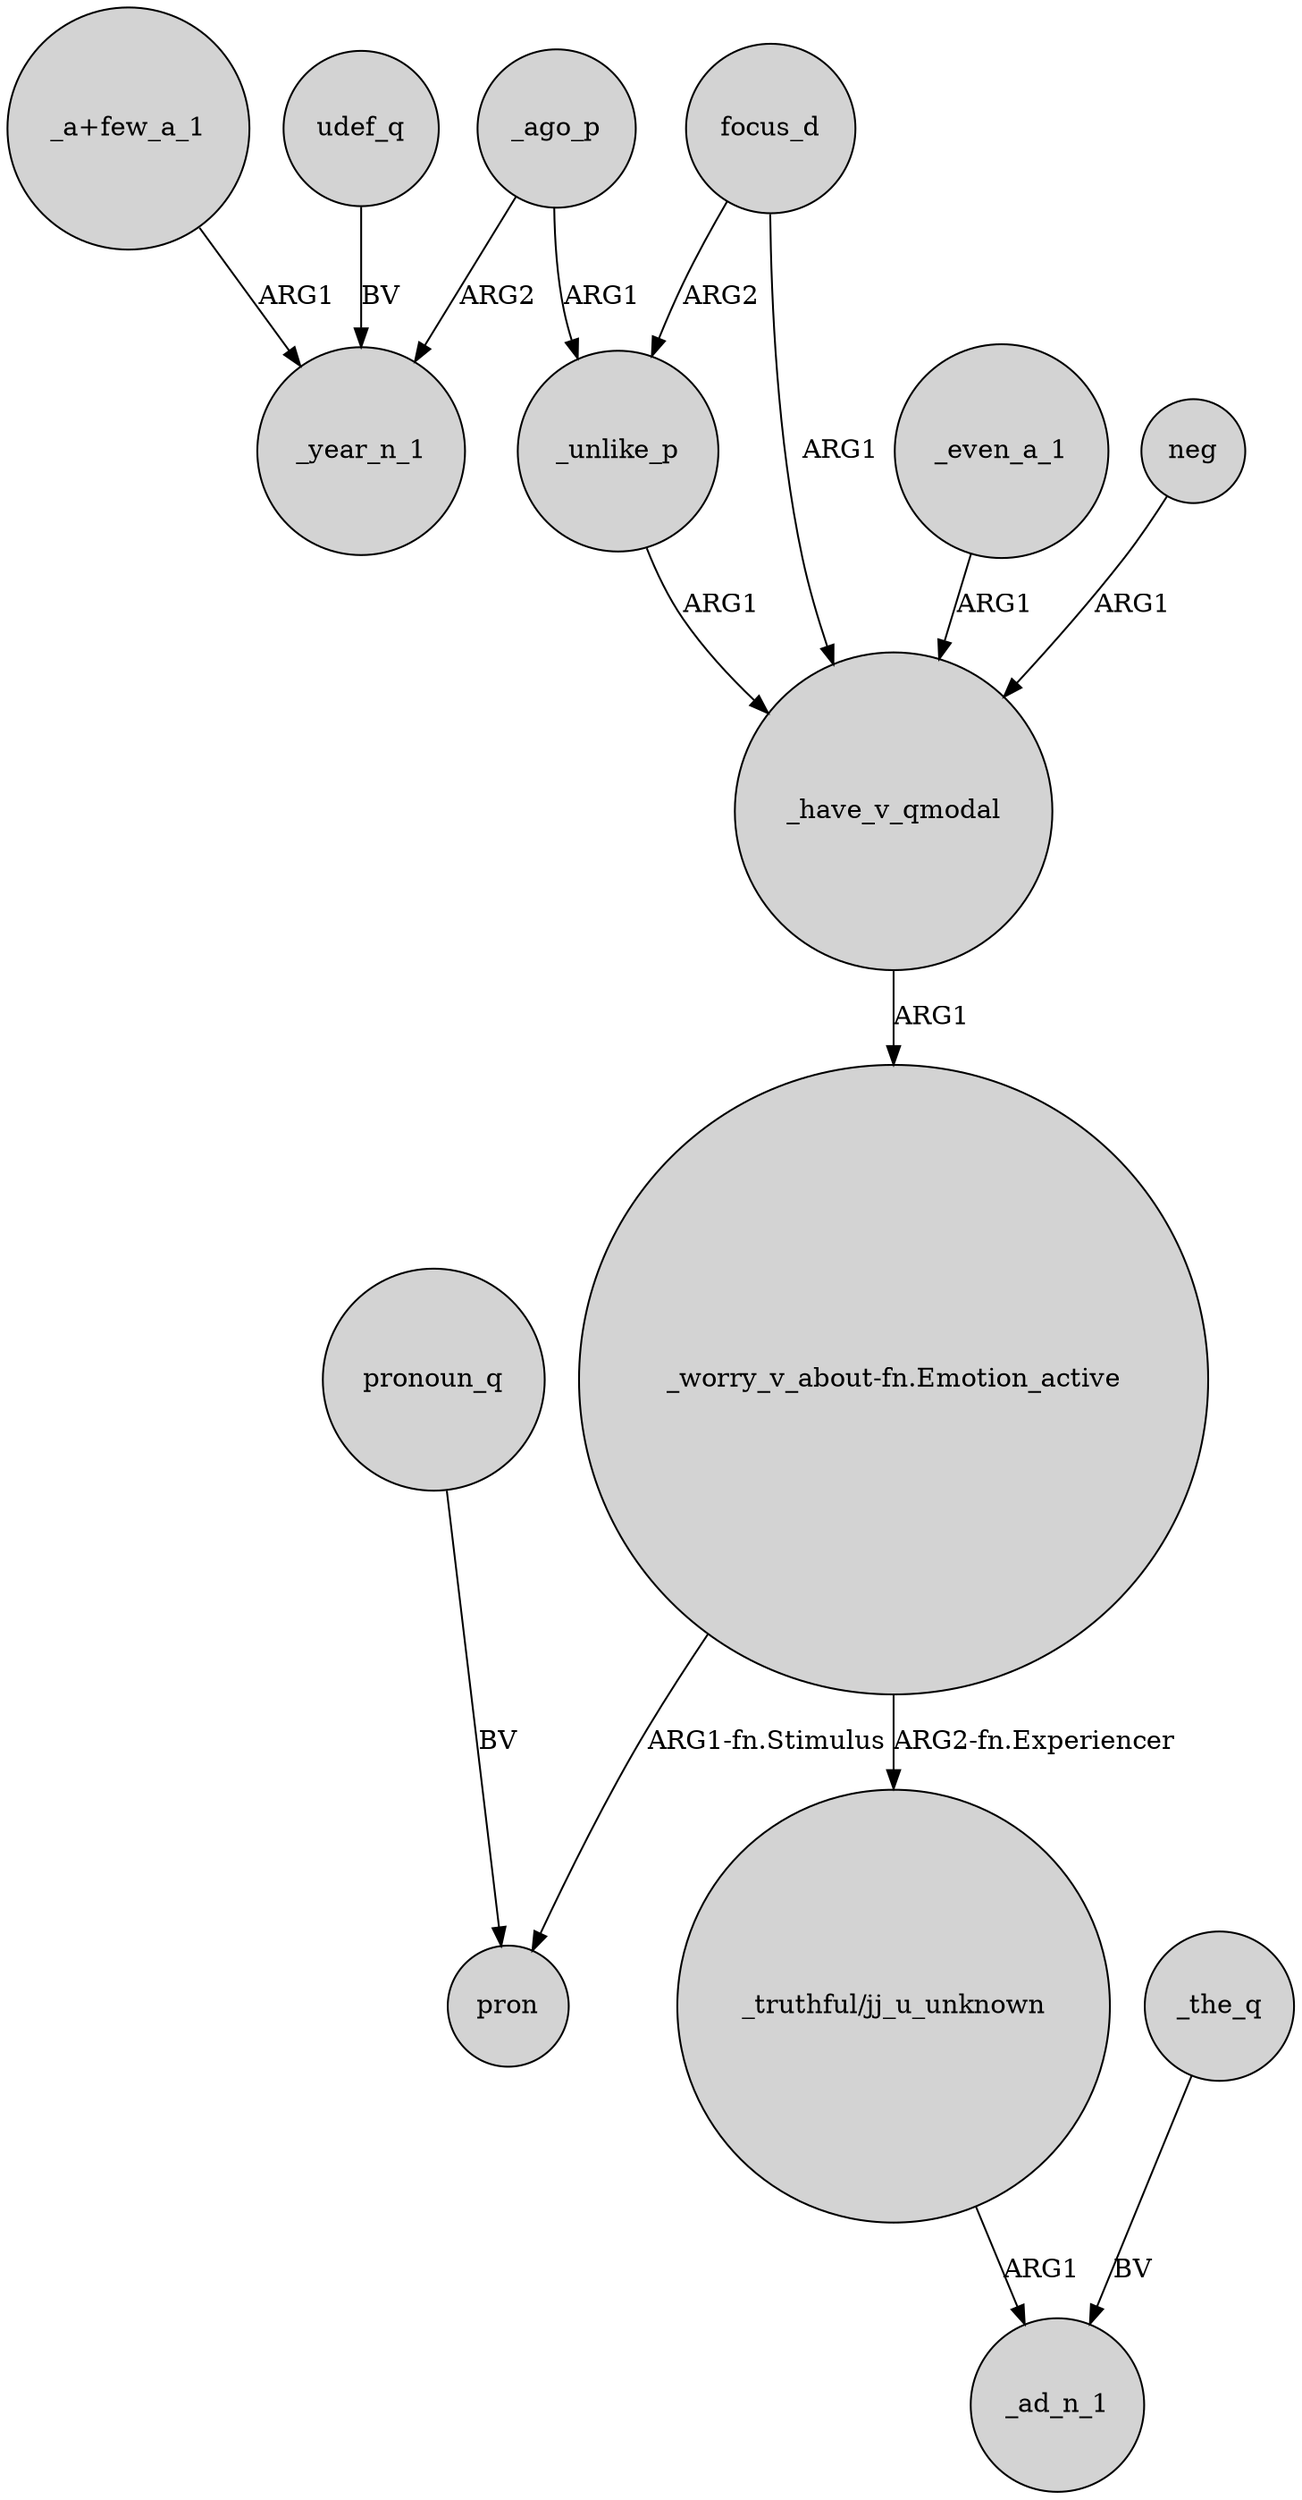 digraph {
	node [shape=circle style=filled]
	_ago_p -> _year_n_1 [label=ARG2]
	_the_q -> _ad_n_1 [label=BV]
	udef_q -> _year_n_1 [label=BV]
	focus_d -> _have_v_qmodal [label=ARG1]
	focus_d -> _unlike_p [label=ARG2]
	"_a+few_a_1" -> _year_n_1 [label=ARG1]
	"_truthful/jj_u_unknown" -> _ad_n_1 [label=ARG1]
	_ago_p -> _unlike_p [label=ARG1]
	_unlike_p -> _have_v_qmodal [label=ARG1]
	_even_a_1 -> _have_v_qmodal [label=ARG1]
	_have_v_qmodal -> "_worry_v_about-fn.Emotion_active" [label=ARG1]
	"_worry_v_about-fn.Emotion_active" -> "_truthful/jj_u_unknown" [label="ARG2-fn.Experiencer"]
	neg -> _have_v_qmodal [label=ARG1]
	"_worry_v_about-fn.Emotion_active" -> pron [label="ARG1-fn.Stimulus"]
	pronoun_q -> pron [label=BV]
}
